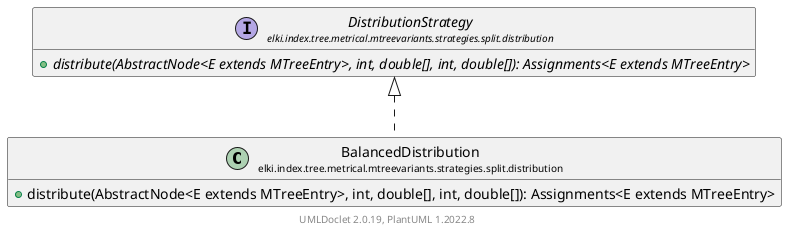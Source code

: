 @startuml
    remove .*\.(Instance|Par|Parameterizer|Factory)$
    set namespaceSeparator none
    hide empty fields
    hide empty methods

    class "<size:14>BalancedDistribution\n<size:10>elki.index.tree.metrical.mtreevariants.strategies.split.distribution" as elki.index.tree.metrical.mtreevariants.strategies.split.distribution.BalancedDistribution [[BalancedDistribution.html]] {
        +distribute(AbstractNode<E extends MTreeEntry>, int, double[], int, double[]): Assignments<E extends MTreeEntry>
    }

    interface "<size:14>DistributionStrategy\n<size:10>elki.index.tree.metrical.mtreevariants.strategies.split.distribution" as elki.index.tree.metrical.mtreevariants.strategies.split.distribution.DistributionStrategy [[DistributionStrategy.html]] {
        {abstract} +distribute(AbstractNode<E extends MTreeEntry>, int, double[], int, double[]): Assignments<E extends MTreeEntry>
    }

    elki.index.tree.metrical.mtreevariants.strategies.split.distribution.DistributionStrategy <|.. elki.index.tree.metrical.mtreevariants.strategies.split.distribution.BalancedDistribution

    center footer UMLDoclet 2.0.19, PlantUML 1.2022.8
@enduml
